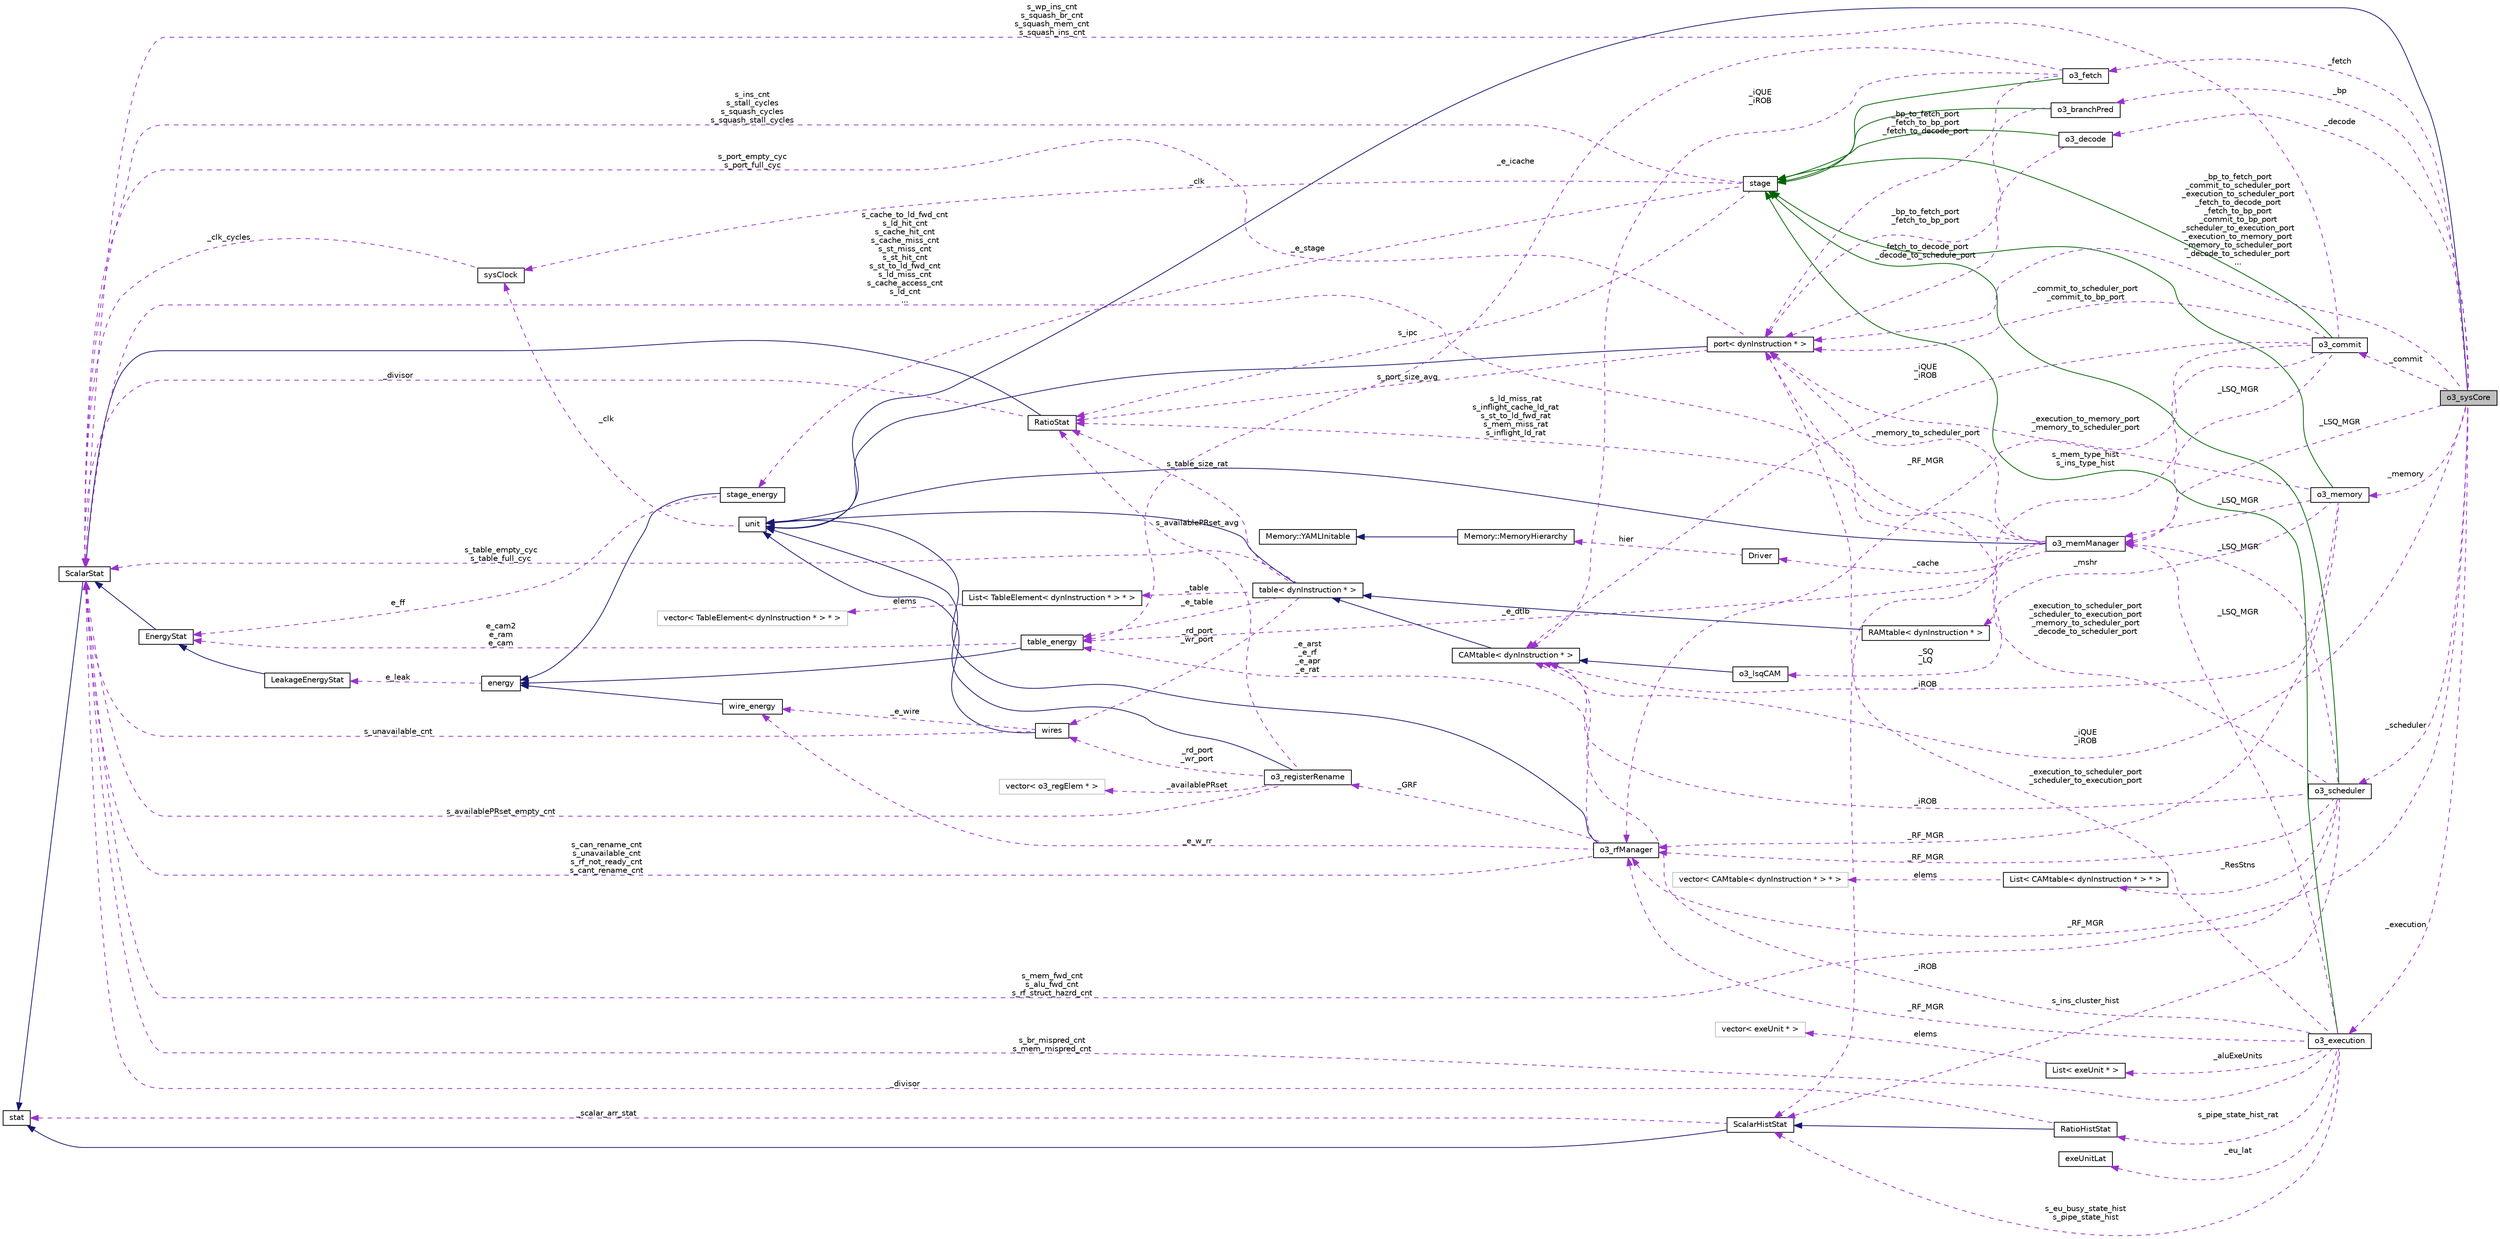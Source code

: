 digraph G
{
  edge [fontname="Helvetica",fontsize="10",labelfontname="Helvetica",labelfontsize="10"];
  node [fontname="Helvetica",fontsize="10",shape=record];
  rankdir=LR;
  Node1 [label="o3_sysCore",height=0.2,width=0.4,color="black", fillcolor="grey75", style="filled" fontcolor="black"];
  Node2 -> Node1 [dir=back,color="midnightblue",fontsize="10",style="solid",fontname="Helvetica"];
  Node2 [label="unit",height=0.2,width=0.4,color="black", fillcolor="white", style="filled",URL="$classunit.html"];
  Node3 -> Node2 [dir=back,color="darkorchid3",fontsize="10",style="dashed",label="_clk",fontname="Helvetica"];
  Node3 [label="sysClock",height=0.2,width=0.4,color="black", fillcolor="white", style="filled",URL="$classsysClock.html"];
  Node4 -> Node3 [dir=back,color="darkorchid3",fontsize="10",style="dashed",label="_clk_cycles",fontname="Helvetica"];
  Node4 [label="ScalarStat",height=0.2,width=0.4,color="black", fillcolor="white", style="filled",URL="$classScalarStat.html"];
  Node5 -> Node4 [dir=back,color="midnightblue",fontsize="10",style="solid",fontname="Helvetica"];
  Node5 [label="stat",height=0.2,width=0.4,color="black", fillcolor="white", style="filled",URL="$classstat.html"];
  Node6 -> Node1 [dir=back,color="darkorchid3",fontsize="10",style="dashed",label="_decode",fontname="Helvetica"];
  Node6 [label="o3_decode",height=0.2,width=0.4,color="black", fillcolor="white", style="filled",URL="$classo3__decode.html"];
  Node7 -> Node6 [dir=back,color="darkgreen",fontsize="10",style="solid",fontname="Helvetica"];
  Node7 [label="stage",height=0.2,width=0.4,color="black", fillcolor="white", style="filled",URL="$classstage.html"];
  Node4 -> Node7 [dir=back,color="darkorchid3",fontsize="10",style="dashed",label="s_ins_cnt\ns_stall_cycles\ns_squash_cycles\ns_squash_stall_cycles",fontname="Helvetica"];
  Node8 -> Node7 [dir=back,color="darkorchid3",fontsize="10",style="dashed",label="s_ipc",fontname="Helvetica"];
  Node8 [label="RatioStat",height=0.2,width=0.4,color="black", fillcolor="white", style="filled",URL="$classRatioStat.html"];
  Node4 -> Node8 [dir=back,color="midnightblue",fontsize="10",style="solid",fontname="Helvetica"];
  Node4 -> Node8 [dir=back,color="darkorchid3",fontsize="10",style="dashed",label="_divisor",fontname="Helvetica"];
  Node3 -> Node7 [dir=back,color="darkorchid3",fontsize="10",style="dashed",label="_clk",fontname="Helvetica"];
  Node9 -> Node7 [dir=back,color="darkorchid3",fontsize="10",style="dashed",label="_e_stage",fontname="Helvetica"];
  Node9 [label="stage_energy",height=0.2,width=0.4,color="black", fillcolor="white", style="filled",URL="$classstage__energy.html"];
  Node10 -> Node9 [dir=back,color="midnightblue",fontsize="10",style="solid",fontname="Helvetica"];
  Node10 [label="energy",height=0.2,width=0.4,color="black", fillcolor="white", style="filled",URL="$classenergy.html"];
  Node11 -> Node10 [dir=back,color="darkorchid3",fontsize="10",style="dashed",label="e_leak",fontname="Helvetica"];
  Node11 [label="LeakageEnergyStat",height=0.2,width=0.4,color="black", fillcolor="white", style="filled",URL="$classLeakageEnergyStat.html"];
  Node12 -> Node11 [dir=back,color="midnightblue",fontsize="10",style="solid",fontname="Helvetica"];
  Node12 [label="EnergyStat",height=0.2,width=0.4,color="black", fillcolor="white", style="filled",URL="$classEnergyStat.html"];
  Node4 -> Node12 [dir=back,color="midnightblue",fontsize="10",style="solid",fontname="Helvetica"];
  Node12 -> Node9 [dir=back,color="darkorchid3",fontsize="10",style="dashed",label="e_ff",fontname="Helvetica"];
  Node13 -> Node6 [dir=back,color="darkorchid3",fontsize="10",style="dashed",label="_fetch_to_decode_port\n_decode_to_schedule_port",fontname="Helvetica"];
  Node13 [label="port\< dynInstruction * \>",height=0.2,width=0.4,color="black", fillcolor="white", style="filled",URL="$classport.html"];
  Node2 -> Node13 [dir=back,color="midnightblue",fontsize="10",style="solid",fontname="Helvetica"];
  Node4 -> Node13 [dir=back,color="darkorchid3",fontsize="10",style="dashed",label="s_port_empty_cyc\ns_port_full_cyc",fontname="Helvetica"];
  Node8 -> Node13 [dir=back,color="darkorchid3",fontsize="10",style="dashed",label="s_port_size_avg",fontname="Helvetica"];
  Node14 -> Node1 [dir=back,color="darkorchid3",fontsize="10",style="dashed",label="_execution",fontname="Helvetica"];
  Node14 [label="o3_execution",height=0.2,width=0.4,color="black", fillcolor="white", style="filled",URL="$classo3__execution.html"];
  Node7 -> Node14 [dir=back,color="darkgreen",fontsize="10",style="solid",fontname="Helvetica"];
  Node4 -> Node14 [dir=back,color="darkorchid3",fontsize="10",style="dashed",label="s_br_mispred_cnt\ns_mem_mispred_cnt",fontname="Helvetica"];
  Node15 -> Node14 [dir=back,color="darkorchid3",fontsize="10",style="dashed",label="_aluExeUnits",fontname="Helvetica"];
  Node15 [label="List\< exeUnit * \>",height=0.2,width=0.4,color="black", fillcolor="white", style="filled",URL="$classList.html"];
  Node16 -> Node15 [dir=back,color="darkorchid3",fontsize="10",style="dashed",label="elems",fontname="Helvetica"];
  Node16 [label="vector\< exeUnit * \>",height=0.2,width=0.4,color="grey75", fillcolor="white", style="filled"];
  Node17 -> Node14 [dir=back,color="darkorchid3",fontsize="10",style="dashed",label="_eu_lat",fontname="Helvetica"];
  Node17 [label="exeUnitLat",height=0.2,width=0.4,color="black", fillcolor="white", style="filled",URL="$structexeUnitLat.html"];
  Node18 -> Node14 [dir=back,color="darkorchid3",fontsize="10",style="dashed",label="s_pipe_state_hist_rat",fontname="Helvetica"];
  Node18 [label="RatioHistStat",height=0.2,width=0.4,color="black", fillcolor="white", style="filled",URL="$classRatioHistStat.html"];
  Node19 -> Node18 [dir=back,color="midnightblue",fontsize="10",style="solid",fontname="Helvetica"];
  Node19 [label="ScalarHistStat",height=0.2,width=0.4,color="black", fillcolor="white", style="filled",URL="$classScalarHistStat.html"];
  Node5 -> Node19 [dir=back,color="midnightblue",fontsize="10",style="solid",fontname="Helvetica"];
  Node5 -> Node19 [dir=back,color="darkorchid3",fontsize="10",style="dashed",label="_scalar_arr_stat",fontname="Helvetica"];
  Node4 -> Node18 [dir=back,color="darkorchid3",fontsize="10",style="dashed",label="_divisor",fontname="Helvetica"];
  Node20 -> Node14 [dir=back,color="darkorchid3",fontsize="10",style="dashed",label="_RF_MGR",fontname="Helvetica"];
  Node20 [label="o3_rfManager",height=0.2,width=0.4,color="black", fillcolor="white", style="filled",URL="$classo3__rfManager.html"];
  Node2 -> Node20 [dir=back,color="midnightblue",fontsize="10",style="solid",fontname="Helvetica"];
  Node4 -> Node20 [dir=back,color="darkorchid3",fontsize="10",style="dashed",label="s_can_rename_cnt\ns_unavailable_cnt\ns_rf_not_ready_cnt\ns_cant_rename_cnt",fontname="Helvetica"];
  Node21 -> Node20 [dir=back,color="darkorchid3",fontsize="10",style="dashed",label="_GRF",fontname="Helvetica"];
  Node21 [label="o3_registerRename",height=0.2,width=0.4,color="black", fillcolor="white", style="filled",URL="$classo3__registerRename.html"];
  Node2 -> Node21 [dir=back,color="midnightblue",fontsize="10",style="solid",fontname="Helvetica"];
  Node4 -> Node21 [dir=back,color="darkorchid3",fontsize="10",style="dashed",label="s_availablePRset_empty_cnt",fontname="Helvetica"];
  Node22 -> Node21 [dir=back,color="darkorchid3",fontsize="10",style="dashed",label="_availablePRset",fontname="Helvetica"];
  Node22 [label="vector\< o3_regElem * \>",height=0.2,width=0.4,color="grey75", fillcolor="white", style="filled"];
  Node8 -> Node21 [dir=back,color="darkorchid3",fontsize="10",style="dashed",label="s_availablePRset_avg",fontname="Helvetica"];
  Node23 -> Node21 [dir=back,color="darkorchid3",fontsize="10",style="dashed",label="_rd_port\n_wr_port",fontname="Helvetica"];
  Node23 [label="wires",height=0.2,width=0.4,color="black", fillcolor="white", style="filled",URL="$classwires.html"];
  Node2 -> Node23 [dir=back,color="midnightblue",fontsize="10",style="solid",fontname="Helvetica"];
  Node4 -> Node23 [dir=back,color="darkorchid3",fontsize="10",style="dashed",label="s_unavailable_cnt",fontname="Helvetica"];
  Node24 -> Node23 [dir=back,color="darkorchid3",fontsize="10",style="dashed",label="_e_wire",fontname="Helvetica"];
  Node24 [label="wire_energy",height=0.2,width=0.4,color="black", fillcolor="white", style="filled",URL="$classwire__energy.html"];
  Node10 -> Node24 [dir=back,color="midnightblue",fontsize="10",style="solid",fontname="Helvetica"];
  Node24 -> Node20 [dir=back,color="darkorchid3",fontsize="10",style="dashed",label="_e_w_rr",fontname="Helvetica"];
  Node25 -> Node20 [dir=back,color="darkorchid3",fontsize="10",style="dashed",label="_e_arst\n_e_rf\n_e_apr\n_e_rat",fontname="Helvetica"];
  Node25 [label="table_energy",height=0.2,width=0.4,color="black", fillcolor="white", style="filled",URL="$classtable__energy.html"];
  Node10 -> Node25 [dir=back,color="midnightblue",fontsize="10",style="solid",fontname="Helvetica"];
  Node12 -> Node25 [dir=back,color="darkorchid3",fontsize="10",style="dashed",label="e_cam2\ne_ram\ne_cam",fontname="Helvetica"];
  Node26 -> Node14 [dir=back,color="darkorchid3",fontsize="10",style="dashed",label="_LSQ_MGR",fontname="Helvetica"];
  Node26 [label="o3_memManager",height=0.2,width=0.4,color="black", fillcolor="white", style="filled",URL="$classo3__memManager.html"];
  Node2 -> Node26 [dir=back,color="midnightblue",fontsize="10",style="solid",fontname="Helvetica"];
  Node4 -> Node26 [dir=back,color="darkorchid3",fontsize="10",style="dashed",label="s_cache_to_ld_fwd_cnt\ns_ld_hit_cnt\ns_cache_hit_cnt\ns_cache_miss_cnt\ns_st_miss_cnt\ns_st_hit_cnt\ns_st_to_ld_fwd_cnt\ns_ld_miss_cnt\ns_cache_access_cnt\ns_ld_cnt\n...",fontname="Helvetica"];
  Node27 -> Node26 [dir=back,color="darkorchid3",fontsize="10",style="dashed",label="_SQ\n_LQ",fontname="Helvetica"];
  Node27 [label="o3_lsqCAM",height=0.2,width=0.4,color="black", fillcolor="white", style="filled",URL="$classo3__lsqCAM.html"];
  Node28 -> Node27 [dir=back,color="midnightblue",fontsize="10",style="solid",fontname="Helvetica"];
  Node28 [label="CAMtable\< dynInstruction * \>",height=0.2,width=0.4,color="black", fillcolor="white", style="filled",URL="$classCAMtable.html"];
  Node29 -> Node28 [dir=back,color="midnightblue",fontsize="10",style="solid",fontname="Helvetica"];
  Node29 [label="table\< dynInstruction * \>",height=0.2,width=0.4,color="black", fillcolor="white", style="filled",URL="$classtable.html"];
  Node2 -> Node29 [dir=back,color="midnightblue",fontsize="10",style="solid",fontname="Helvetica"];
  Node4 -> Node29 [dir=back,color="darkorchid3",fontsize="10",style="dashed",label="s_table_empty_cyc\ns_table_full_cyc",fontname="Helvetica"];
  Node8 -> Node29 [dir=back,color="darkorchid3",fontsize="10",style="dashed",label="s_table_size_rat",fontname="Helvetica"];
  Node23 -> Node29 [dir=back,color="darkorchid3",fontsize="10",style="dashed",label="_rd_port\n_wr_port",fontname="Helvetica"];
  Node25 -> Node29 [dir=back,color="darkorchid3",fontsize="10",style="dashed",label="_e_table",fontname="Helvetica"];
  Node30 -> Node29 [dir=back,color="darkorchid3",fontsize="10",style="dashed",label="_table",fontname="Helvetica"];
  Node30 [label="List\< TableElement\< dynInstruction * \> * \>",height=0.2,width=0.4,color="black", fillcolor="white", style="filled",URL="$classList.html"];
  Node31 -> Node30 [dir=back,color="darkorchid3",fontsize="10",style="dashed",label="elems",fontname="Helvetica"];
  Node31 [label="vector\< TableElement\< dynInstruction * \> * \>",height=0.2,width=0.4,color="grey75", fillcolor="white", style="filled"];
  Node32 -> Node26 [dir=back,color="darkorchid3",fontsize="10",style="dashed",label="_cache",fontname="Helvetica"];
  Node32 [label="Driver",height=0.2,width=0.4,color="black", fillcolor="white", style="filled",URL="$structDriver.html"];
  Node33 -> Node32 [dir=back,color="darkorchid3",fontsize="10",style="dashed",label="hier",fontname="Helvetica"];
  Node33 [label="Memory::MemoryHierarchy",height=0.2,width=0.4,color="black", fillcolor="white", style="filled",URL="$classMemory_1_1MemoryHierarchy.html"];
  Node34 -> Node33 [dir=back,color="midnightblue",fontsize="10",style="solid",fontname="Helvetica"];
  Node34 [label="Memory::YAMLInitable",height=0.2,width=0.4,color="black", fillcolor="white", style="filled",URL="$classMemory_1_1YAMLInitable.html"];
  Node8 -> Node26 [dir=back,color="darkorchid3",fontsize="10",style="dashed",label="s_ld_miss_rat\ns_inflight_cache_ld_rat\ns_st_to_ld_fwd_rat\ns_mem_miss_rat\ns_inflight_ld_rat",fontname="Helvetica"];
  Node25 -> Node26 [dir=back,color="darkorchid3",fontsize="10",style="dashed",label="_e_dtlb",fontname="Helvetica"];
  Node13 -> Node26 [dir=back,color="darkorchid3",fontsize="10",style="dashed",label="_memory_to_scheduler_port",fontname="Helvetica"];
  Node19 -> Node14 [dir=back,color="darkorchid3",fontsize="10",style="dashed",label="s_eu_busy_state_hist\ns_pipe_state_hist",fontname="Helvetica"];
  Node13 -> Node14 [dir=back,color="darkorchid3",fontsize="10",style="dashed",label="_execution_to_scheduler_port\n_scheduler_to_execution_port",fontname="Helvetica"];
  Node28 -> Node14 [dir=back,color="darkorchid3",fontsize="10",style="dashed",label="_iROB",fontname="Helvetica"];
  Node35 -> Node1 [dir=back,color="darkorchid3",fontsize="10",style="dashed",label="_memory",fontname="Helvetica"];
  Node35 [label="o3_memory",height=0.2,width=0.4,color="black", fillcolor="white", style="filled",URL="$classo3__memory.html"];
  Node7 -> Node35 [dir=back,color="darkgreen",fontsize="10",style="solid",fontname="Helvetica"];
  Node20 -> Node35 [dir=back,color="darkorchid3",fontsize="10",style="dashed",label="_RF_MGR",fontname="Helvetica"];
  Node26 -> Node35 [dir=back,color="darkorchid3",fontsize="10",style="dashed",label="_LSQ_MGR",fontname="Helvetica"];
  Node13 -> Node35 [dir=back,color="darkorchid3",fontsize="10",style="dashed",label="_execution_to_memory_port\n_memory_to_scheduler_port",fontname="Helvetica"];
  Node36 -> Node35 [dir=back,color="darkorchid3",fontsize="10",style="dashed",label="_mshr",fontname="Helvetica"];
  Node36 [label="RAMtable\< dynInstruction * \>",height=0.2,width=0.4,color="black", fillcolor="white", style="filled",URL="$classRAMtable.html"];
  Node29 -> Node36 [dir=back,color="midnightblue",fontsize="10",style="solid",fontname="Helvetica"];
  Node28 -> Node35 [dir=back,color="darkorchid3",fontsize="10",style="dashed",label="_iROB",fontname="Helvetica"];
  Node20 -> Node1 [dir=back,color="darkorchid3",fontsize="10",style="dashed",label="_RF_MGR",fontname="Helvetica"];
  Node26 -> Node1 [dir=back,color="darkorchid3",fontsize="10",style="dashed",label="_LSQ_MGR",fontname="Helvetica"];
  Node37 -> Node1 [dir=back,color="darkorchid3",fontsize="10",style="dashed",label="_commit",fontname="Helvetica"];
  Node37 [label="o3_commit",height=0.2,width=0.4,color="black", fillcolor="white", style="filled",URL="$classo3__commit.html"];
  Node7 -> Node37 [dir=back,color="darkgreen",fontsize="10",style="solid",fontname="Helvetica"];
  Node4 -> Node37 [dir=back,color="darkorchid3",fontsize="10",style="dashed",label="s_wp_ins_cnt\ns_squash_br_cnt\ns_squash_mem_cnt\ns_squash_ins_cnt",fontname="Helvetica"];
  Node20 -> Node37 [dir=back,color="darkorchid3",fontsize="10",style="dashed",label="_RF_MGR",fontname="Helvetica"];
  Node26 -> Node37 [dir=back,color="darkorchid3",fontsize="10",style="dashed",label="_LSQ_MGR",fontname="Helvetica"];
  Node19 -> Node37 [dir=back,color="darkorchid3",fontsize="10",style="dashed",label="s_mem_type_hist\ns_ins_type_hist",fontname="Helvetica"];
  Node13 -> Node37 [dir=back,color="darkorchid3",fontsize="10",style="dashed",label="_commit_to_scheduler_port\n_commit_to_bp_port",fontname="Helvetica"];
  Node28 -> Node37 [dir=back,color="darkorchid3",fontsize="10",style="dashed",label="_iQUE\n_iROB",fontname="Helvetica"];
  Node38 -> Node1 [dir=back,color="darkorchid3",fontsize="10",style="dashed",label="_bp",fontname="Helvetica"];
  Node38 [label="o3_branchPred",height=0.2,width=0.4,color="black", fillcolor="white", style="filled",URL="$classo3__branchPred.html"];
  Node7 -> Node38 [dir=back,color="darkgreen",fontsize="10",style="solid",fontname="Helvetica"];
  Node13 -> Node38 [dir=back,color="darkorchid3",fontsize="10",style="dashed",label="_bp_to_fetch_port\n_fetch_to_bp_port",fontname="Helvetica"];
  Node39 -> Node1 [dir=back,color="darkorchid3",fontsize="10",style="dashed",label="_scheduler",fontname="Helvetica"];
  Node39 [label="o3_scheduler",height=0.2,width=0.4,color="black", fillcolor="white", style="filled",URL="$classo3__scheduler.html"];
  Node7 -> Node39 [dir=back,color="darkgreen",fontsize="10",style="solid",fontname="Helvetica"];
  Node4 -> Node39 [dir=back,color="darkorchid3",fontsize="10",style="dashed",label="s_mem_fwd_cnt\ns_alu_fwd_cnt\ns_rf_struct_hazrd_cnt",fontname="Helvetica"];
  Node20 -> Node39 [dir=back,color="darkorchid3",fontsize="10",style="dashed",label="_RF_MGR",fontname="Helvetica"];
  Node26 -> Node39 [dir=back,color="darkorchid3",fontsize="10",style="dashed",label="_LSQ_MGR",fontname="Helvetica"];
  Node40 -> Node39 [dir=back,color="darkorchid3",fontsize="10",style="dashed",label="_ResStns",fontname="Helvetica"];
  Node40 [label="List\< CAMtable\< dynInstruction * \> * \>",height=0.2,width=0.4,color="black", fillcolor="white", style="filled",URL="$classList.html"];
  Node41 -> Node40 [dir=back,color="darkorchid3",fontsize="10",style="dashed",label="elems",fontname="Helvetica"];
  Node41 [label="vector\< CAMtable\< dynInstruction * \> * \>",height=0.2,width=0.4,color="grey75", fillcolor="white", style="filled"];
  Node19 -> Node39 [dir=back,color="darkorchid3",fontsize="10",style="dashed",label="s_ins_cluster_hist",fontname="Helvetica"];
  Node13 -> Node39 [dir=back,color="darkorchid3",fontsize="10",style="dashed",label="_execution_to_scheduler_port\n_scheduler_to_execution_port\n_memory_to_scheduler_port\n_decode_to_scheduler_port",fontname="Helvetica"];
  Node28 -> Node39 [dir=back,color="darkorchid3",fontsize="10",style="dashed",label="_iROB",fontname="Helvetica"];
  Node13 -> Node1 [dir=back,color="darkorchid3",fontsize="10",style="dashed",label="_bp_to_fetch_port\n_commit_to_scheduler_port\n_execution_to_scheduler_port\n_fetch_to_decode_port\n_fetch_to_bp_port\n_commit_to_bp_port\n_scheduler_to_execution_port\n_execution_to_memory_port\n_memory_to_scheduler_port\n_decode_to_scheduler_port\n...",fontname="Helvetica"];
  Node42 -> Node1 [dir=back,color="darkorchid3",fontsize="10",style="dashed",label="_fetch",fontname="Helvetica"];
  Node42 [label="o3_fetch",height=0.2,width=0.4,color="black", fillcolor="white", style="filled",URL="$classo3__fetch.html"];
  Node7 -> Node42 [dir=back,color="darkgreen",fontsize="10",style="solid",fontname="Helvetica"];
  Node25 -> Node42 [dir=back,color="darkorchid3",fontsize="10",style="dashed",label="_e_icache",fontname="Helvetica"];
  Node13 -> Node42 [dir=back,color="darkorchid3",fontsize="10",style="dashed",label="_bp_to_fetch_port\n_fetch_to_bp_port\n_fetch_to_decode_port",fontname="Helvetica"];
  Node28 -> Node42 [dir=back,color="darkorchid3",fontsize="10",style="dashed",label="_iQUE\n_iROB",fontname="Helvetica"];
  Node28 -> Node1 [dir=back,color="darkorchid3",fontsize="10",style="dashed",label="_iQUE\n_iROB",fontname="Helvetica"];
}
